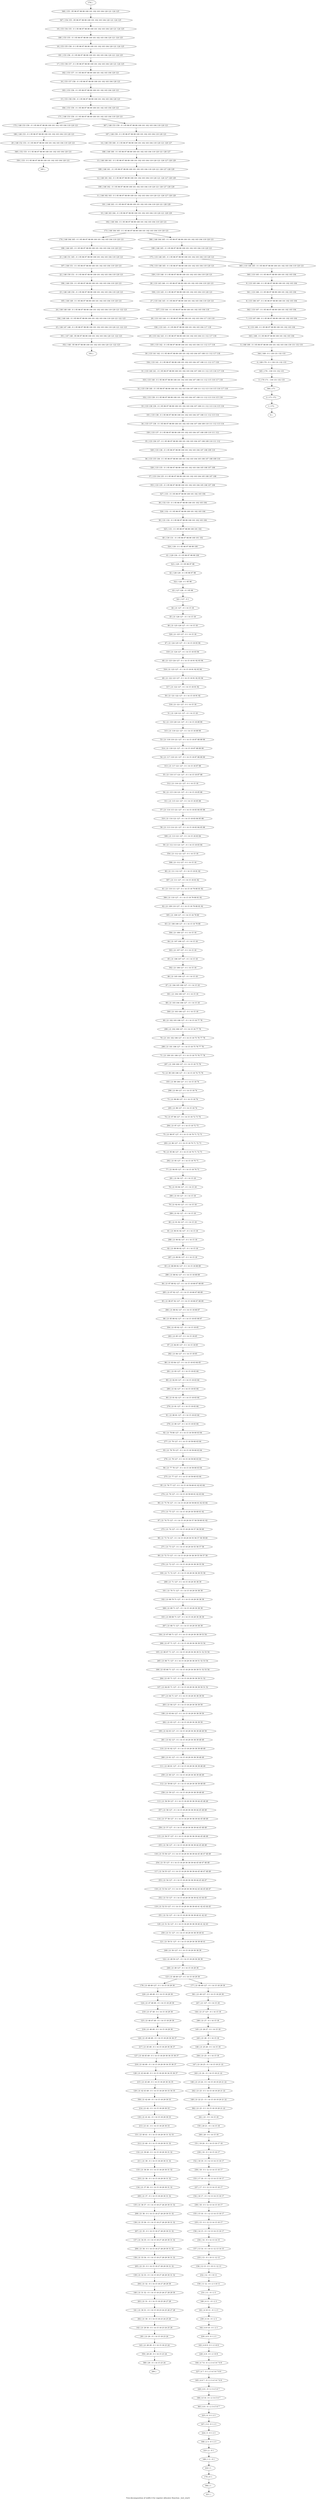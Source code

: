 digraph G {
graph [label="Tree-decomposition of width 4 for register allocator (function _test_start)"]
0[label="0 | : "];
1[label="1 | 172 : "];
2[label="2 | 171 172 : "];
3[label="3 | 170 171 : 130 131 132 133 "];
4[label="4 | 169 170 : 0 1 130 131 132 133 "];
5[label="5 | 168 169 : 0 1 95 96 97 98 99 100 101 102 103 104 130 131 132 133 "];
6[label="6 | 133 168 : 0 1 95 96 97 98 99 100 101 102 103 104 "];
7[label="7 | 133 167 168 : 0 1 95 96 97 98 99 100 101 102 103 104 "];
8[label="8 | 133 166 167 : 0 1 95 96 97 98 99 100 101 102 103 104 "];
9[label="9 | 133 165 166 : 0 1 95 96 97 98 99 100 101 102 103 104 "];
10[label="10 | 146 163 164 : 0 1 95 96 97 98 99 100 101 102 103 104 119 120 121 128 129 "];
11[label="11 | 146 162 163 : 0 1 95 96 97 98 99 100 101 102 103 104 119 120 121 126 127 128 129 "];
12[label="12 | 146 161 162 : 0 1 95 96 97 98 99 100 101 102 103 104 119 120 121 126 127 128 129 "];
13[label="13 | 146 160 161 : 0 1 95 96 97 98 99 100 101 102 103 104 119 120 121 126 127 128 129 "];
14[label="14 | 146 159 160 : 0 1 95 96 97 98 99 100 101 102 103 104 119 120 121 126 127 "];
15[label="15 | 153 158 159 : 0 1 95 96 97 98 99 100 101 102 103 104 120 121 "];
16[label="16 | 153 157 158 : 0 1 95 96 97 98 99 100 101 102 103 104 120 121 "];
17[label="17 | 153 156 157 : 0 1 95 96 97 98 99 100 101 102 103 104 120 121 124 125 "];
18[label="18 | 153 155 156 : 0 1 95 96 97 98 99 100 101 102 103 104 120 121 124 125 "];
19[label="19 | 153 154 155 : 0 1 95 96 97 98 99 100 101 102 103 104 120 121 124 125 "];
20[label="20 | 146 152 153 : 0 1 95 96 97 98 99 100 101 102 103 104 119 120 121 "];
21[label="21 | 146 151 165 : 0 1 95 96 97 98 99 100 101 102 103 104 119 120 121 "];
22[label="22 | 146 150 151 : 0 1 95 96 97 98 99 100 101 102 103 104 119 120 121 "];
23[label="23 | 146 149 150 : 0 1 95 96 97 98 99 100 101 102 103 104 119 120 121 "];
24[label="24 | 146 148 149 : 0 1 95 96 97 98 99 100 101 102 103 104 119 120 121 122 123 "];
25[label="25 | 146 147 148 : 0 1 95 96 97 98 99 100 101 102 103 104 119 120 121 122 123 "];
26[label="26 | 133 145 146 : 0 1 95 96 97 98 99 100 101 102 103 104 119 120 121 "];
27[label="27 | 133 144 145 : 0 1 95 96 97 98 99 100 101 102 103 104 119 120 121 "];
28[label="28 | 133 143 144 : 0 1 95 96 97 98 99 100 101 102 103 104 117 118 119 "];
29[label="29 | 133 142 143 : 0 1 95 96 97 98 99 100 101 102 103 104 111 112 117 118 "];
30[label="30 | 133 141 142 : 0 1 95 96 97 98 99 100 101 102 103 104 107 108 111 112 117 118 "];
31[label="31 | 133 140 141 : 0 1 95 96 97 98 99 100 101 102 103 104 107 108 111 112 115 116 117 118 "];
32[label="32 | 133 139 140 : 0 1 95 96 97 98 99 100 101 102 103 104 107 108 111 112 113 114 115 116 117 118 "];
33[label="33 | 133 138 139 : 0 1 95 96 97 98 99 100 101 102 103 104 107 108 111 112 113 114 115 116 "];
34[label="34 | 133 137 138 : 0 1 95 96 97 98 99 100 101 102 103 104 107 108 109 110 111 112 113 114 "];
35[label="35 | 133 136 137 : 0 1 95 96 97 98 99 100 101 102 103 104 107 108 109 110 111 112 "];
36[label="36 | 133 135 136 : 0 1 95 96 97 98 99 100 101 102 103 104 105 106 107 108 109 110 "];
37[label="37 | 133 134 135 : 0 1 95 96 97 98 99 100 101 102 103 104 105 106 107 108 "];
38[label="38 | 132 133 : 0 1 95 96 97 98 99 100 101 102 103 104 "];
39[label="39 | 131 132 : 0 1 95 96 97 98 99 100 101 102 103 104 "];
40[label="40 | 130 131 : 0 1 95 96 97 98 99 100 101 102 "];
41[label="41 | 129 130 : 0 1 95 96 97 98 99 100 "];
42[label="42 | 128 129 : 0 1 95 96 97 98 "];
43[label="43 | 127 128 : 0 1 95 96 "];
44[label="44 | 21 127 : 0 1 14 15 18 "];
45[label="45 | 21 126 127 : 0 1 14 15 18 "];
46[label="46 | 21 125 126 127 : 0 1 14 15 18 "];
47[label="47 | 21 124 125 127 : 0 1 14 15 18 93 94 "];
48[label="48 | 21 123 124 127 : 0 1 14 15 18 91 92 93 94 "];
49[label="49 | 21 122 123 127 : 0 1 14 15 18 91 92 93 94 "];
50[label="50 | 21 121 122 127 : 0 1 14 15 18 91 92 "];
51[label="51 | 21 120 121 127 : 0 1 14 15 18 "];
52[label="52 | 21 119 120 121 127 : 0 1 14 15 18 89 90 "];
53[label="53 | 21 118 119 121 127 : 0 1 14 15 18 87 88 89 90 "];
54[label="54 | 21 117 118 121 127 : 0 1 14 15 18 87 88 89 90 "];
55[label="55 | 21 116 117 121 127 : 0 1 14 15 18 87 88 "];
56[label="56 | 21 115 116 121 127 : 0 1 14 15 18 85 86 "];
57[label="57 | 21 114 115 121 127 : 0 1 14 15 18 83 84 85 86 "];
58[label="58 | 21 113 114 121 127 : 0 1 14 15 18 83 84 85 86 "];
59[label="59 | 21 112 113 121 127 : 0 1 14 15 18 83 84 "];
60[label="60 | 21 111 112 127 : 0 1 14 15 18 81 82 "];
61[label="61 | 21 110 111 127 : 0 1 14 15 18 79 80 81 82 "];
62[label="62 | 21 109 110 127 : 0 1 14 15 18 79 80 81 82 "];
63[label="63 | 21 108 109 127 : 0 1 14 15 18 79 80 "];
64[label="64 | 21 107 108 127 : 0 1 14 15 18 "];
65[label="65 | 21 106 107 127 : 0 1 14 15 18 "];
66[label="66 | 21 105 106 127 : 0 1 14 15 18 "];
67[label="67 | 21 104 105 106 127 : 0 1 14 15 18 "];
68[label="68 | 21 103 104 106 127 : 0 1 14 15 18 "];
69[label="69 | 21 102 103 106 127 : 0 1 14 15 18 77 78 "];
70[label="70 | 21 101 102 106 127 : 0 1 14 15 18 75 76 77 78 "];
71[label="71 | 21 100 101 106 127 : 0 1 14 15 18 75 76 77 78 "];
72[label="72 | 21 99 100 106 127 : 0 1 14 15 18 74 75 76 "];
73[label="73 | 21 98 99 127 : 0 1 14 15 18 74 "];
74[label="74 | 21 97 98 127 : 0 1 14 15 18 72 73 74 "];
75[label="75 | 21 96 97 127 : 0 1 14 15 18 70 71 72 73 "];
76[label="76 | 21 95 96 127 : 0 1 14 15 18 70 71 72 73 "];
77[label="77 | 21 94 95 127 : 0 1 14 15 18 70 71 "];
78[label="78 | 21 93 94 127 : 0 1 14 15 18 "];
79[label="79 | 21 92 93 127 : 0 1 14 15 18 "];
80[label="80 | 21 91 92 127 : 0 1 14 15 18 "];
81[label="81 | 21 90 91 92 127 : 0 1 14 15 18 "];
82[label="82 | 21 89 90 92 127 : 0 1 14 15 18 "];
83[label="83 | 21 88 89 92 127 : 0 1 14 15 18 68 69 "];
84[label="84 | 21 87 88 92 127 : 0 1 14 15 18 66 67 68 69 "];
85[label="85 | 21 86 87 92 127 : 0 1 14 15 18 66 67 68 69 "];
86[label="86 | 21 85 86 92 127 : 0 1 14 15 18 65 66 67 "];
87[label="87 | 21 84 85 127 : 0 1 14 15 18 65 "];
88[label="88 | 21 83 84 127 : 0 1 14 15 18 63 64 65 "];
89[label="89 | 21 82 83 127 : 0 1 14 15 18 63 64 "];
90[label="90 | 21 81 82 127 : 0 1 14 15 18 63 64 "];
91[label="91 | 21 80 81 127 : 0 1 14 15 18 63 64 "];
92[label="92 | 21 79 80 127 : 0 1 14 15 18 59 60 63 64 "];
93[label="93 | 21 78 79 127 : 0 1 14 15 18 59 60 63 64 "];
94[label="94 | 21 77 78 127 : 0 1 14 15 18 59 60 63 64 "];
95[label="95 | 21 76 77 127 : 0 1 14 15 18 59 60 61 62 63 64 "];
96[label="96 | 21 75 76 127 : 0 1 14 15 18 29 30 59 60 61 62 63 64 "];
97[label="97 | 21 74 75 127 : 0 1 14 15 18 29 30 57 58 59 60 61 62 "];
98[label="98 | 21 73 74 127 : 0 1 14 15 18 29 30 55 56 57 58 59 60 "];
99[label="99 | 21 72 73 127 : 0 1 14 15 18 29 30 38 39 55 56 57 58 "];
100[label="100 | 21 71 72 127 : 0 1 14 15 18 29 30 38 39 55 56 "];
101[label="101 | 21 70 71 127 : 0 1 14 15 18 29 30 38 39 "];
102[label="102 | 21 69 70 71 127 : 0 1 14 15 18 29 30 38 39 "];
103[label="103 | 21 68 69 71 127 : 0 1 14 15 18 29 30 38 39 "];
104[label="104 | 21 67 68 71 127 : 0 1 14 15 18 29 30 38 39 53 54 "];
105[label="105 | 21 66 67 71 127 : 0 1 14 15 18 29 30 38 39 51 52 53 54 "];
106[label="106 | 21 65 66 71 127 : 0 1 14 15 18 29 30 38 39 51 52 53 54 "];
107[label="107 | 21 64 65 71 127 : 0 1 14 15 18 29 30 38 39 50 51 52 "];
108[label="108 | 21 63 64 127 : 0 1 14 15 18 29 30 38 39 50 "];
109[label="109 | 21 62 63 127 : 0 1 14 15 18 29 30 38 39 48 49 50 "];
110[label="110 | 21 61 62 127 : 0 1 14 15 18 29 30 38 39 48 49 "];
111[label="111 | 21 60 61 127 : 0 1 14 15 18 29 30 38 39 48 49 "];
112[label="112 | 21 59 60 127 : 0 1 14 15 18 29 30 38 39 48 49 "];
113[label="113 | 21 58 59 127 : 0 1 14 15 18 29 30 38 39 44 45 48 49 "];
114[label="114 | 21 57 58 127 : 0 1 14 15 18 29 30 38 39 44 45 48 49 "];
115[label="115 | 21 56 57 127 : 0 1 14 15 18 29 30 38 39 44 45 48 49 "];
116[label="116 | 21 55 56 127 : 0 1 14 15 18 29 30 38 39 44 45 46 47 48 49 "];
117[label="117 | 21 54 55 127 : 0 1 14 15 18 29 30 38 39 44 45 46 47 48 49 "];
118[label="118 | 21 53 54 127 : 0 1 14 15 18 29 30 38 39 42 43 44 45 46 47 "];
119[label="119 | 21 52 53 127 : 0 1 14 15 18 29 30 38 39 40 41 42 43 44 45 "];
120[label="120 | 21 51 52 127 : 0 1 14 15 18 29 30 38 39 40 41 42 43 "];
121[label="121 | 21 50 51 127 : 0 1 14 15 18 29 30 38 39 40 41 "];
122[label="122 | 21 49 50 127 : 0 1 14 15 18 29 30 38 39 "];
123[label="123 | 21 48 49 127 : 0 1 14 15 18 29 30 "];
124[label="124 | 21 47 48 49 : 0 1 14 15 18 29 30 "];
125[label="125 | 21 46 47 49 : 0 1 14 15 18 29 30 "];
126[label="126 | 21 45 46 49 : 0 1 14 15 18 29 30 36 37 "];
127[label="127 | 21 44 45 49 : 0 1 14 15 18 29 30 34 35 36 37 "];
128[label="128 | 21 43 44 49 : 0 1 14 15 18 29 30 34 35 36 37 "];
129[label="129 | 21 42 43 49 : 0 1 14 15 18 29 30 33 34 35 "];
130[label="130 | 21 41 42 : 0 1 14 15 18 29 30 33 "];
131[label="131 | 21 40 41 : 0 1 14 15 18 29 30 31 32 33 "];
132[label="132 | 21 39 40 : 0 1 14 15 18 29 30 31 32 "];
133[label="133 | 21 38 39 : 0 1 14 15 18 29 30 31 32 "];
134[label="134 | 21 37 38 : 0 1 14 15 18 29 30 31 32 "];
135[label="135 | 21 36 37 : 0 1 14 15 18 27 28 29 30 31 32 "];
136[label="136 | 21 35 36 : 0 1 14 15 18 27 28 29 30 31 32 "];
137[label="137 | 21 34 35 : 0 1 14 15 18 27 28 29 30 31 32 "];
138[label="138 | 21 33 34 : 0 1 14 15 18 27 28 29 30 31 32 "];
139[label="139 | 21 32 33 : 0 1 14 15 18 27 28 29 30 31 32 "];
140[label="140 | 21 31 32 : 0 1 14 15 18 25 26 27 28 29 30 "];
141[label="141 | 21 30 31 : 0 1 14 15 18 23 24 25 26 27 28 "];
142[label="142 | 21 29 30 : 0 1 14 15 18 23 24 25 26 "];
143[label="143 | 21 28 29 : 0 1 14 15 18 23 24 "];
144[label="144 | 21 27 127 : 0 1 14 15 18 "];
145[label="145 | 21 26 27 : 0 1 14 15 18 "];
146[label="146 | 21 25 26 : 0 1 14 15 18 "];
147[label="147 | 21 24 25 : 0 1 14 15 18 21 22 "];
148[label="148 | 21 23 24 : 0 1 14 15 18 19 20 21 22 "];
149[label="149 | 21 22 23 : 0 1 14 15 18 19 20 21 22 "];
150[label="150 | 20 21 : 0 1 14 15 18 "];
151[label="151 | 19 20 : 0 1 14 15 16 17 18 "];
152[label="152 | 18 19 : 0 1 12 13 14 15 16 17 "];
153[label="153 | 17 18 : 0 1 12 13 14 15 16 17 "];
154[label="154 | 16 17 : 0 1 12 13 14 15 16 17 "];
155[label="155 | 15 16 : 0 1 12 13 14 15 16 17 "];
156[label="156 | 14 15 : 0 1 12 13 14 15 16 17 "];
157[label="157 | 13 14 : 0 1 10 11 12 13 14 15 "];
158[label="158 | 12 13 : 0 1 10 11 12 13 "];
159[label="159 | 11 12 : 0 1 2 3 10 11 "];
160[label="160 | 4 11 : 0 1 2 3 "];
161[label="161 | 4 10 11 : 0 1 2 3 "];
162[label="162 | 4 9 10 : 0 1 2 3 "];
163[label="163 | 4 8 9 : 0 1 2 3 8 9 "];
164[label="164 | 4 7 8 : 0 1 2 3 4 5 6 7 8 9 "];
165[label="165 | 4 6 7 : 0 1 2 3 4 5 6 7 8 9 "];
166[label="166 | 4 5 6 : 0 1 2 3 4 5 6 7 "];
167[label="167 | 3 4 : 0 1 2 3 "];
168[label="168 | 2 3 : 0 1 2 3 "];
169[label="169 | 1 2 : 0 1 "];
170[label="170 | 0 1 : "];
171[label="171 | 146 153 159 : 0 1 95 96 97 98 99 100 101 102 103 104 119 120 121 "];
172[label="172 | 146 153 159 : 0 1 95 96 97 98 99 100 101 102 103 104 119 120 121 "];
173[label="173 | 146 164 165 : 0 1 95 96 97 98 99 100 101 102 103 104 119 120 121 "];
174[label="174 | 146 164 165 : 0 1 95 96 97 98 99 100 101 102 103 104 119 120 121 "];
175[label="175 | 133 146 165 : 0 1 95 96 97 98 99 100 101 102 103 104 119 120 121 "];
176[label="176 | 21 48 49 127 : 0 1 14 15 18 29 30 "];
177[label="177 | 21 48 49 127 : 0 1 14 15 18 29 30 "];
178[label="178 | 133 146 165 : 0 1 95 96 97 98 99 100 101 102 103 104 119 120 121 "];
179[label="179 | : "];
180[label="180 | 153 155 : 0 1 95 96 97 98 99 100 101 102 103 104 120 121 124 125 "];
181[label="181 | 153 156 : 0 1 95 96 97 98 99 100 101 102 103 104 120 121 124 125 "];
182[label="182 | 153 157 : 0 1 95 96 97 98 99 100 101 102 103 104 120 121 "];
183[label="183 | 153 158 : 0 1 95 96 97 98 99 100 101 102 103 104 120 121 "];
184[label="184 | 153 159 : 0 1 95 96 97 98 99 100 101 102 103 104 120 121 "];
185[label="185 | : "];
186[label="186 | 146 153 : 0 1 95 96 97 98 99 100 101 102 103 104 119 120 121 "];
187[label="187 | 146 159 : 0 1 95 96 97 98 99 100 101 102 103 104 119 120 121 "];
188[label="188 | 146 160 : 0 1 95 96 97 98 99 100 101 102 103 104 119 120 121 126 127 "];
189[label="189 | 146 161 : 0 1 95 96 97 98 99 100 101 102 103 104 119 120 121 126 127 128 129 "];
190[label="190 | 146 162 : 0 1 95 96 97 98 99 100 101 102 103 104 119 120 121 126 127 128 129 "];
191[label="191 | 146 163 : 0 1 95 96 97 98 99 100 101 102 103 104 119 120 121 128 129 "];
192[label="192 | 146 164 : 0 1 95 96 97 98 99 100 101 102 103 104 119 120 121 "];
193[label="193 | : "];
194[label="194 | 146 148 : 0 1 95 96 97 98 99 100 101 102 103 104 119 120 121 122 123 "];
195[label="195 | 146 149 : 0 1 95 96 97 98 99 100 101 102 103 104 119 120 121 "];
196[label="196 | 146 150 : 0 1 95 96 97 98 99 100 101 102 103 104 119 120 121 "];
197[label="197 | 146 151 : 0 1 95 96 97 98 99 100 101 102 103 104 119 120 121 "];
198[label="198 | 146 165 : 0 1 95 96 97 98 99 100 101 102 103 104 119 120 121 "];
199[label="199 | 146 165 : 0 1 95 96 97 98 99 100 101 102 103 104 119 120 121 "];
200[label="200 | : "];
201[label="201 | 21 29 : 0 1 14 15 18 23 24 "];
202[label="202 | 21 30 : 0 1 14 15 18 23 24 25 26 "];
203[label="203 | 21 31 : 0 1 14 15 18 25 26 27 28 "];
204[label="204 | 21 32 : 0 1 14 15 18 27 28 29 30 "];
205[label="205 | 21 33 : 0 1 14 15 18 27 28 29 30 31 32 "];
206[label="206 | 21 34 : 0 1 14 15 18 27 28 29 30 31 32 "];
207[label="207 | 21 35 : 0 1 14 15 18 27 28 29 30 31 32 "];
208[label="208 | 21 36 : 0 1 14 15 18 27 28 29 30 31 32 "];
209[label="209 | 21 37 : 0 1 14 15 18 29 30 31 32 "];
210[label="210 | 21 38 : 0 1 14 15 18 29 30 31 32 "];
211[label="211 | 21 39 : 0 1 14 15 18 29 30 31 32 "];
212[label="212 | 21 40 : 0 1 14 15 18 29 30 31 32 "];
213[label="213 | 21 41 : 0 1 14 15 18 29 30 33 "];
214[label="214 | 21 42 : 0 1 14 15 18 29 30 33 "];
215[label="215 | 21 43 49 : 0 1 14 15 18 29 30 34 35 "];
216[label="216 | 21 44 49 : 0 1 14 15 18 29 30 34 35 36 37 "];
217[label="217 | 21 45 49 : 0 1 14 15 18 29 30 36 37 "];
218[label="218 | 21 46 49 : 0 1 14 15 18 29 30 "];
219[label="219 | 21 47 49 : 0 1 14 15 18 29 30 "];
220[label="220 | 21 48 49 : 0 1 14 15 18 29 30 "];
221[label="221 | : "];
222[label="222 | 1 : "];
223[label="223 | 2 : 0 1 "];
224[label="224 | 3 : 0 1 2 3 "];
225[label="225 | 4 : 0 1 2 3 "];
226[label="226 | 4 6 : 0 1 2 3 4 5 6 7 "];
227[label="227 | 4 7 : 0 1 2 3 4 5 6 7 8 9 "];
228[label="228 | 4 8 : 0 1 2 3 8 9 "];
229[label="229 | 4 9 : 0 1 2 3 "];
230[label="230 | 4 10 : 0 1 2 3 "];
231[label="231 | 11 : 0 1 2 3 "];
232[label="232 | 12 : 0 1 10 11 "];
233[label="233 | 13 : 0 1 10 11 12 13 "];
234[label="234 | 14 : 0 1 12 13 14 15 "];
235[label="235 | 15 : 0 1 12 13 14 15 16 17 "];
236[label="236 | 16 : 0 1 12 13 14 15 16 17 "];
237[label="237 | 17 : 0 1 12 13 14 15 16 17 "];
238[label="238 | 18 : 0 1 12 13 14 15 16 17 "];
239[label="239 | 19 : 0 1 14 15 16 17 "];
240[label="240 | 20 : 0 1 14 15 18 "];
241[label="241 | 21 : 0 1 14 15 18 "];
242[label="242 | 21 23 : 0 1 14 15 18 19 20 21 22 "];
243[label="243 | 21 24 : 0 1 14 15 18 21 22 "];
244[label="244 | 21 25 : 0 1 14 15 18 "];
245[label="245 | 21 26 : 0 1 14 15 18 "];
246[label="246 | 21 27 : 0 1 14 15 18 "];
247[label="247 | 21 127 : 0 1 14 15 18 "];
248[label="248 | 21 49 127 : 0 1 14 15 18 29 30 "];
249[label="249 | 21 50 127 : 0 1 14 15 18 29 30 38 39 "];
250[label="250 | 21 51 127 : 0 1 14 15 18 29 30 38 39 40 41 "];
251[label="251 | 21 52 127 : 0 1 14 15 18 29 30 38 39 40 41 42 43 "];
252[label="252 | 21 53 127 : 0 1 14 15 18 29 30 38 39 42 43 44 45 "];
253[label="253 | 21 54 127 : 0 1 14 15 18 29 30 38 39 44 45 46 47 "];
254[label="254 | 21 55 127 : 0 1 14 15 18 29 30 38 39 44 45 46 47 48 49 "];
255[label="255 | 21 56 127 : 0 1 14 15 18 29 30 38 39 44 45 48 49 "];
256[label="256 | 21 57 127 : 0 1 14 15 18 29 30 38 39 44 45 48 49 "];
257[label="257 | 21 58 127 : 0 1 14 15 18 29 30 38 39 44 45 48 49 "];
258[label="258 | 21 59 127 : 0 1 14 15 18 29 30 38 39 48 49 "];
259[label="259 | 21 60 127 : 0 1 14 15 18 29 30 38 39 48 49 "];
260[label="260 | 21 61 127 : 0 1 14 15 18 29 30 38 39 48 49 "];
261[label="261 | 21 62 127 : 0 1 14 15 18 29 30 38 39 48 49 "];
262[label="262 | 21 63 127 : 0 1 14 15 18 29 30 38 39 50 "];
263[label="263 | 21 64 127 : 0 1 14 15 18 29 30 38 39 50 "];
264[label="264 | 21 65 71 127 : 0 1 14 15 18 29 30 38 39 51 52 "];
265[label="265 | 21 66 71 127 : 0 1 14 15 18 29 30 38 39 51 52 53 54 "];
266[label="266 | 21 67 71 127 : 0 1 14 15 18 29 30 38 39 53 54 "];
267[label="267 | 21 68 71 127 : 0 1 14 15 18 29 30 38 39 "];
268[label="268 | 21 69 71 127 : 0 1 14 15 18 29 30 38 39 "];
269[label="269 | 21 71 127 : 0 1 14 15 18 29 30 38 39 "];
270[label="270 | 21 72 127 : 0 1 14 15 18 29 30 38 39 55 56 "];
271[label="271 | 21 73 127 : 0 1 14 15 18 29 30 55 56 57 58 "];
272[label="272 | 21 74 127 : 0 1 14 15 18 29 30 57 58 59 60 "];
273[label="273 | 21 75 127 : 0 1 14 15 18 29 30 59 60 61 62 "];
274[label="274 | 21 76 127 : 0 1 14 15 18 59 60 61 62 63 64 "];
275[label="275 | 21 77 127 : 0 1 14 15 18 59 60 63 64 "];
276[label="276 | 21 78 127 : 0 1 14 15 18 59 60 63 64 "];
277[label="277 | 21 79 127 : 0 1 14 15 18 59 60 63 64 "];
278[label="278 | 21 80 127 : 0 1 14 15 18 63 64 "];
279[label="279 | 21 81 127 : 0 1 14 15 18 63 64 "];
280[label="280 | 21 82 127 : 0 1 14 15 18 63 64 "];
281[label="281 | 21 83 127 : 0 1 14 15 18 63 64 "];
282[label="282 | 21 84 127 : 0 1 14 15 18 65 "];
283[label="283 | 21 85 127 : 0 1 14 15 18 65 "];
284[label="284 | 21 86 92 127 : 0 1 14 15 18 66 67 "];
285[label="285 | 21 87 92 127 : 0 1 14 15 18 66 67 68 69 "];
286[label="286 | 21 88 92 127 : 0 1 14 15 18 68 69 "];
287[label="287 | 21 89 92 127 : 0 1 14 15 18 "];
288[label="288 | 21 90 92 127 : 0 1 14 15 18 "];
289[label="289 | 21 92 127 : 0 1 14 15 18 "];
290[label="290 | 21 93 127 : 0 1 14 15 18 "];
291[label="291 | 21 94 127 : 0 1 14 15 18 "];
292[label="292 | 21 95 127 : 0 1 14 15 18 70 71 "];
293[label="293 | 21 96 127 : 0 1 14 15 18 70 71 72 73 "];
294[label="294 | 21 97 127 : 0 1 14 15 18 72 73 "];
295[label="295 | 21 98 127 : 0 1 14 15 18 74 "];
296[label="296 | 21 99 127 : 0 1 14 15 18 74 "];
297[label="297 | 21 100 106 127 : 0 1 14 15 18 75 76 "];
298[label="298 | 21 101 106 127 : 0 1 14 15 18 75 76 77 78 "];
299[label="299 | 21 102 106 127 : 0 1 14 15 18 77 78 "];
300[label="300 | 21 103 106 127 : 0 1 14 15 18 "];
301[label="301 | 21 104 106 127 : 0 1 14 15 18 "];
302[label="302 | 21 106 127 : 0 1 14 15 18 "];
303[label="303 | 21 107 127 : 0 1 14 15 18 "];
304[label="304 | 21 108 127 : 0 1 14 15 18 "];
305[label="305 | 21 109 127 : 0 1 14 15 18 79 80 "];
306[label="306 | 21 110 127 : 0 1 14 15 18 79 80 81 82 "];
307[label="307 | 21 111 127 : 0 1 14 15 18 81 82 "];
308[label="308 | 21 112 127 : 0 1 14 15 18 "];
309[label="309 | 21 113 121 127 : 0 1 14 15 18 83 84 "];
310[label="310 | 21 114 121 127 : 0 1 14 15 18 83 84 85 86 "];
311[label="311 | 21 115 121 127 : 0 1 14 15 18 85 86 "];
312[label="312 | 21 116 121 127 : 0 1 14 15 18 "];
313[label="313 | 21 117 121 127 : 0 1 14 15 18 87 88 "];
314[label="314 | 21 118 121 127 : 0 1 14 15 18 87 88 89 90 "];
315[label="315 | 21 119 121 127 : 0 1 14 15 18 89 90 "];
316[label="316 | 21 121 127 : 0 1 14 15 18 "];
317[label="317 | 21 122 127 : 0 1 14 15 18 91 92 "];
318[label="318 | 21 123 127 : 0 1 14 15 18 91 92 93 94 "];
319[label="319 | 21 124 127 : 0 1 14 15 18 93 94 "];
320[label="320 | 21 125 127 : 0 1 14 15 18 "];
321[label="321 | 127 : 0 1 "];
322[label="322 | 128 : 0 1 95 96 "];
323[label="323 | 129 : 0 1 95 96 97 98 "];
324[label="324 | 130 : 0 1 95 96 97 98 99 100 "];
325[label="325 | 131 : 0 1 95 96 97 98 99 100 101 102 "];
326[label="326 | 132 : 0 1 95 96 97 98 99 100 101 102 103 104 "];
327[label="327 | 133 : 0 1 95 96 97 98 99 100 101 102 103 104 "];
328[label="328 | 133 135 : 0 1 95 96 97 98 99 100 101 102 103 104 105 106 107 108 "];
329[label="329 | 133 136 : 0 1 95 96 97 98 99 100 101 102 103 104 107 108 109 110 "];
330[label="330 | 133 137 : 0 1 95 96 97 98 99 100 101 102 103 104 107 108 109 110 111 112 "];
331[label="331 | 133 138 : 0 1 95 96 97 98 99 100 101 102 103 104 107 108 111 112 113 114 "];
332[label="332 | 133 139 : 0 1 95 96 97 98 99 100 101 102 103 104 107 108 111 112 113 114 115 116 "];
333[label="333 | 133 140 : 0 1 95 96 97 98 99 100 101 102 103 104 107 108 111 112 115 116 117 118 "];
334[label="334 | 133 141 : 0 1 95 96 97 98 99 100 101 102 103 104 107 108 111 112 117 118 "];
335[label="335 | 133 142 : 0 1 95 96 97 98 99 100 101 102 103 104 111 112 117 118 "];
336[label="336 | 133 143 : 0 1 95 96 97 98 99 100 101 102 103 104 117 118 "];
337[label="337 | 133 144 : 0 1 95 96 97 98 99 100 101 102 103 104 119 "];
338[label="338 | 133 145 : 0 1 95 96 97 98 99 100 101 102 103 104 119 120 121 "];
339[label="339 | 133 146 : 0 1 95 96 97 98 99 100 101 102 103 104 119 120 121 "];
340[label="340 | 133 165 : 0 1 95 96 97 98 99 100 101 102 103 104 "];
341[label="341 | 133 166 : 0 1 95 96 97 98 99 100 101 102 103 104 "];
342[label="342 | 133 167 : 0 1 95 96 97 98 99 100 101 102 103 104 "];
343[label="343 | 168 : 0 1 95 96 97 98 99 100 101 102 103 104 "];
344[label="344 | 169 : 0 1 130 131 132 133 "];
345[label="345 | 170 : 130 131 132 133 "];
346[label="346 | 171 : "];
347[label="347 | 154 155 : 95 96 97 98 99 100 101 102 103 104 120 121 124 125 "];
348[label="348 | 155 : 95 96 97 98 99 100 101 102 103 104 120 121 124 125 "];
349[label="349 | 152 153 : 0 1 95 96 97 98 99 100 101 102 103 104 120 121 "];
350[label="350 | 153 : 0 1 95 96 97 98 99 100 101 102 103 104 120 121 "];
351[label="351 | 147 148 : 95 96 97 98 99 100 101 102 103 104 120 121 122 123 "];
352[label="352 | 148 : 95 96 97 98 99 100 101 102 103 104 120 121 122 123 "];
353[label="353 | 133 135 : 0 1 95 96 97 98 99 100 101 102 103 104 105 106 107 108 "];
354[label="354 | 21 112 121 127 : 0 1 14 15 18 "];
355[label="355 | 21 99 106 127 : 0 1 14 15 18 74 "];
356[label="356 | 21 85 92 127 : 0 1 14 15 18 65 "];
357[label="357 | 21 64 71 127 : 0 1 14 15 18 29 30 38 39 50 "];
358[label="358 | 21 42 49 : 0 1 14 15 18 29 30 33 "];
359[label="359 | 28 29 : 0 1 14 15 23 24 "];
360[label="360 | 29 : 0 1 14 15 23 24 "];
361[label="361 | 21 49 127 : 0 1 14 15 18 29 30 "];
362[label="362 | 21 23 : 0 1 14 15 18 19 20 21 22 "];
363[label="363 | 4 6 : 0 1 2 3 4 5 6 7 "];
364[label="364 | 1 : "];
365[label="365 | 133 146 165 : 0 1 95 96 97 98 99 100 101 102 103 104 119 120 121 "];
366[label="366 | 146 164 165 : 0 1 95 96 97 98 99 100 101 102 103 104 119 120 121 "];
367[label="367 | 146 153 159 : 0 1 95 96 97 98 99 100 101 102 103 104 119 120 121 "];
44->45 ;
45->46 ;
51->52 ;
66->67 ;
80->81 ;
101->102 ;
160->161 ;
123->176 ;
123->177 ;
186->20 ;
172->186 ;
194->25 ;
24->194 ;
195->24 ;
23->195 ;
196->23 ;
22->196 ;
197->22 ;
21->197 ;
198->21 ;
174->198 ;
201->143 ;
142->201 ;
202->142 ;
141->202 ;
203->141 ;
140->203 ;
204->140 ;
139->204 ;
205->139 ;
138->205 ;
206->138 ;
137->206 ;
207->137 ;
136->207 ;
208->136 ;
135->208 ;
209->135 ;
134->209 ;
210->134 ;
133->210 ;
211->133 ;
132->211 ;
212->132 ;
131->212 ;
213->131 ;
130->213 ;
214->130 ;
215->129 ;
128->215 ;
216->128 ;
127->216 ;
217->127 ;
126->217 ;
218->126 ;
125->218 ;
219->125 ;
124->219 ;
220->124 ;
176->220 ;
222->170 ;
169->222 ;
223->169 ;
168->223 ;
224->168 ;
167->224 ;
225->167 ;
226->166 ;
165->226 ;
227->165 ;
164->227 ;
228->164 ;
163->228 ;
229->163 ;
162->229 ;
230->162 ;
161->230 ;
231->160 ;
159->231 ;
232->159 ;
158->232 ;
233->158 ;
157->233 ;
234->157 ;
156->234 ;
235->156 ;
155->235 ;
236->155 ;
154->236 ;
237->154 ;
153->237 ;
238->153 ;
152->238 ;
239->152 ;
151->239 ;
240->151 ;
150->240 ;
241->150 ;
242->149 ;
148->242 ;
243->148 ;
147->243 ;
244->147 ;
146->244 ;
245->146 ;
145->245 ;
246->145 ;
144->246 ;
247->144 ;
248->123 ;
122->248 ;
249->122 ;
121->249 ;
250->121 ;
120->250 ;
251->120 ;
119->251 ;
252->119 ;
118->252 ;
253->118 ;
117->253 ;
254->117 ;
116->254 ;
255->116 ;
115->255 ;
256->115 ;
114->256 ;
257->114 ;
113->257 ;
258->113 ;
112->258 ;
259->112 ;
111->259 ;
260->111 ;
110->260 ;
261->110 ;
109->261 ;
262->109 ;
108->262 ;
263->108 ;
264->107 ;
106->264 ;
265->106 ;
105->265 ;
266->105 ;
104->266 ;
267->104 ;
103->267 ;
268->103 ;
102->268 ;
269->101 ;
100->269 ;
270->100 ;
99->270 ;
271->99 ;
98->271 ;
272->98 ;
97->272 ;
273->97 ;
96->273 ;
274->96 ;
95->274 ;
275->95 ;
94->275 ;
276->94 ;
93->276 ;
277->93 ;
92->277 ;
278->92 ;
91->278 ;
279->91 ;
90->279 ;
280->90 ;
89->280 ;
281->89 ;
88->281 ;
282->88 ;
87->282 ;
283->87 ;
284->86 ;
85->284 ;
285->85 ;
84->285 ;
286->84 ;
83->286 ;
287->83 ;
82->287 ;
288->82 ;
81->288 ;
289->80 ;
79->289 ;
290->79 ;
78->290 ;
291->78 ;
77->291 ;
292->77 ;
76->292 ;
293->76 ;
75->293 ;
294->75 ;
74->294 ;
295->74 ;
73->295 ;
296->73 ;
297->72 ;
71->297 ;
298->71 ;
70->298 ;
299->70 ;
69->299 ;
300->69 ;
68->300 ;
301->68 ;
67->301 ;
302->66 ;
65->302 ;
303->65 ;
64->303 ;
304->64 ;
63->304 ;
305->63 ;
62->305 ;
306->62 ;
61->306 ;
307->61 ;
60->307 ;
308->60 ;
309->59 ;
58->309 ;
310->58 ;
57->310 ;
311->57 ;
56->311 ;
312->56 ;
55->312 ;
313->55 ;
54->313 ;
314->54 ;
53->314 ;
315->53 ;
52->315 ;
316->51 ;
50->316 ;
317->50 ;
49->317 ;
318->49 ;
48->318 ;
319->48 ;
47->319 ;
320->47 ;
46->320 ;
321->44 ;
43->321 ;
322->43 ;
42->322 ;
323->42 ;
41->323 ;
324->41 ;
40->324 ;
325->40 ;
39->325 ;
326->39 ;
38->326 ;
327->38 ;
328->37 ;
36->328 ;
329->36 ;
35->329 ;
330->35 ;
34->330 ;
331->34 ;
33->331 ;
332->33 ;
32->332 ;
333->32 ;
31->333 ;
334->31 ;
30->334 ;
335->30 ;
29->335 ;
336->29 ;
28->336 ;
337->28 ;
27->337 ;
338->27 ;
26->338 ;
339->26 ;
178->339 ;
20->349 ;
350->185 ;
349->350 ;
25->351 ;
352->193 ;
351->352 ;
353->327 ;
37->353 ;
354->308 ;
59->354 ;
355->296 ;
72->355 ;
356->283 ;
86->356 ;
357->263 ;
107->357 ;
358->214 ;
129->358 ;
143->359 ;
360->200 ;
359->360 ;
361->247 ;
177->361 ;
362->241 ;
149->362 ;
363->225 ;
166->363 ;
364->221 ;
170->364 ;
179->348 ;
348->347 ;
347->19 ;
19->180 ;
180->18 ;
18->181 ;
181->17 ;
17->182 ;
182->16 ;
16->183 ;
183->15 ;
15->184 ;
184->171 ;
187->14 ;
14->188 ;
188->13 ;
13->189 ;
189->12 ;
12->190 ;
190->11 ;
11->191 ;
191->10 ;
10->192 ;
192->173 ;
199->175 ;
340->9 ;
9->341 ;
341->8 ;
8->342 ;
342->7 ;
7->6 ;
6->343 ;
343->5 ;
5->344 ;
344->4 ;
4->345 ;
345->3 ;
3->346 ;
346->2 ;
2->1 ;
1->0 ;
365->340 ;
366->199 ;
367->187 ;
175->178 ;
175->365 ;
173->174 ;
173->366 ;
171->172 ;
171->367 ;
}
